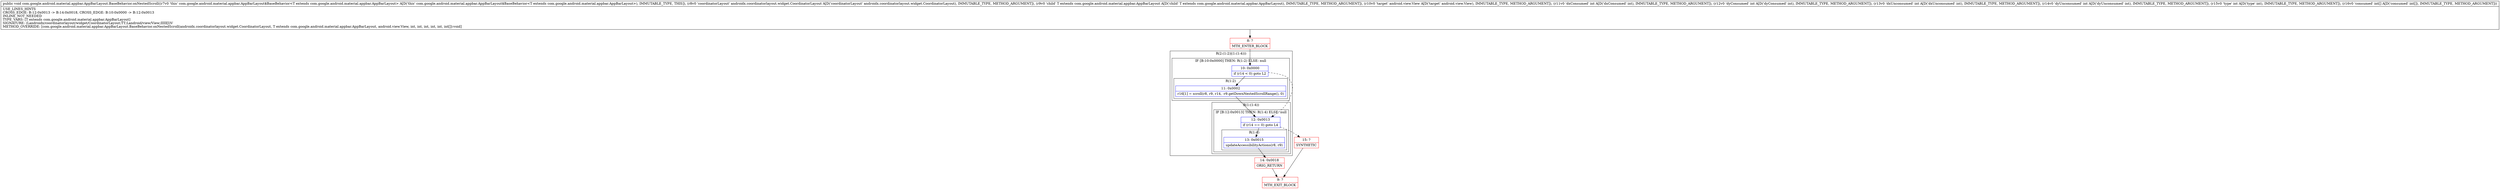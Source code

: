 digraph "CFG forcom.google.android.material.appbar.AppBarLayout.BaseBehavior.onNestedScroll(Landroidx\/coordinatorlayout\/widget\/CoordinatorLayout;Lcom\/google\/android\/material\/appbar\/AppBarLayout;Landroid\/view\/View;IIIII[I)V" {
subgraph cluster_Region_902970808 {
label = "R(2:(1:2)|(1:(1:4)))";
node [shape=record,color=blue];
subgraph cluster_IfRegion_431447708 {
label = "IF [B:10:0x0000] THEN: R(1:2) ELSE: null";
node [shape=record,color=blue];
Node_10 [shape=record,label="{10\:\ 0x0000|if (r14 \< 0) goto L2\l}"];
subgraph cluster_Region_157403978 {
label = "R(1:2)";
node [shape=record,color=blue];
Node_11 [shape=record,label="{11\:\ 0x0002|r16[1] = scroll(r8, r9, r14, \-r9.getDownNestedScrollRange(), 0)\l}"];
}
}
subgraph cluster_Region_259963283 {
label = "R(1:(1:4))";
node [shape=record,color=blue];
subgraph cluster_IfRegion_736455225 {
label = "IF [B:12:0x0013] THEN: R(1:4) ELSE: null";
node [shape=record,color=blue];
Node_12 [shape=record,label="{12\:\ 0x0013|if (r14 == 0) goto L4\l}"];
subgraph cluster_Region_142971495 {
label = "R(1:4)";
node [shape=record,color=blue];
Node_13 [shape=record,label="{13\:\ 0x0015|updateAccessibilityActions(r8, r9)\l}"];
}
}
}
}
Node_8 [shape=record,color=red,label="{8\:\ ?|MTH_ENTER_BLOCK\l}"];
Node_14 [shape=record,color=red,label="{14\:\ 0x0018|ORIG_RETURN\l}"];
Node_9 [shape=record,color=red,label="{9\:\ ?|MTH_EXIT_BLOCK\l}"];
Node_15 [shape=record,color=red,label="{15\:\ ?|SYNTHETIC\l}"];
MethodNode[shape=record,label="{public void com.google.android.material.appbar.AppBarLayout.BaseBehavior.onNestedScroll((r7v0 'this' com.google.android.material.appbar.AppBarLayout$BaseBehavior\<T extends com.google.android.material.appbar.AppBarLayout\> A[D('this' com.google.android.material.appbar.AppBarLayout$BaseBehavior\<T extends com.google.android.material.appbar.AppBarLayout\>), IMMUTABLE_TYPE, THIS]), (r8v0 'coordinatorLayout' androidx.coordinatorlayout.widget.CoordinatorLayout A[D('coordinatorLayout' androidx.coordinatorlayout.widget.CoordinatorLayout), IMMUTABLE_TYPE, METHOD_ARGUMENT]), (r9v0 'child' T extends com.google.android.material.appbar.AppBarLayout A[D('child' T extends com.google.android.material.appbar.AppBarLayout), IMMUTABLE_TYPE, METHOD_ARGUMENT]), (r10v0 'target' android.view.View A[D('target' android.view.View), IMMUTABLE_TYPE, METHOD_ARGUMENT]), (r11v0 'dxConsumed' int A[D('dxConsumed' int), IMMUTABLE_TYPE, METHOD_ARGUMENT]), (r12v0 'dyConsumed' int A[D('dyConsumed' int), IMMUTABLE_TYPE, METHOD_ARGUMENT]), (r13v0 'dxUnconsumed' int A[D('dxUnconsumed' int), IMMUTABLE_TYPE, METHOD_ARGUMENT]), (r14v0 'dyUnconsumed' int A[D('dyUnconsumed' int), IMMUTABLE_TYPE, METHOD_ARGUMENT]), (r15v0 'type' int A[D('type' int), IMMUTABLE_TYPE, METHOD_ARGUMENT]), (r16v0 'consumed' int[] A[D('consumed' int[]), IMMUTABLE_TYPE, METHOD_ARGUMENT]))  | USE_LINES_HINTS\lCROSS_EDGE: B:12:0x0013 \-\> B:14:0x0018, CROSS_EDGE: B:10:0x0000 \-\> B:12:0x0013\lINLINE_NOT_NEEDED\lTYPE_VARS: [T extends com.google.android.material.appbar.AppBarLayout]\lSIGNATURE: (Landroidx\/coordinatorlayout\/widget\/CoordinatorLayout;TT;Landroid\/view\/View;IIIII[I)V\lMETHOD_OVERRIDE: [com.google.android.material.appbar.AppBarLayout.BaseBehavior.onNestedScroll(androidx.coordinatorlayout.widget.CoordinatorLayout, T extends com.google.android.material.appbar.AppBarLayout, android.view.View, int, int, int, int, int, int[]):void]\l}"];
MethodNode -> Node_8;Node_10 -> Node_11;
Node_10 -> Node_12[style=dashed];
Node_11 -> Node_12;
Node_12 -> Node_13;
Node_12 -> Node_15[style=dashed];
Node_13 -> Node_14;
Node_8 -> Node_10;
Node_14 -> Node_9;
Node_15 -> Node_9;
}


